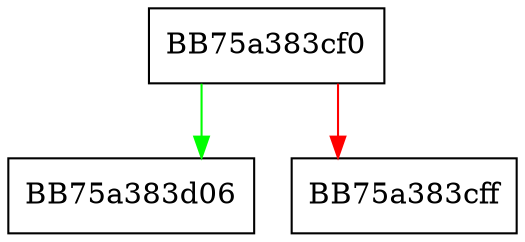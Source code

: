 digraph _Check_convert_result {
  node [shape="box"];
  graph [splines=ortho];
  BB75a383cf0 -> BB75a383d06 [color="green"];
  BB75a383cf0 -> BB75a383cff [color="red"];
}
